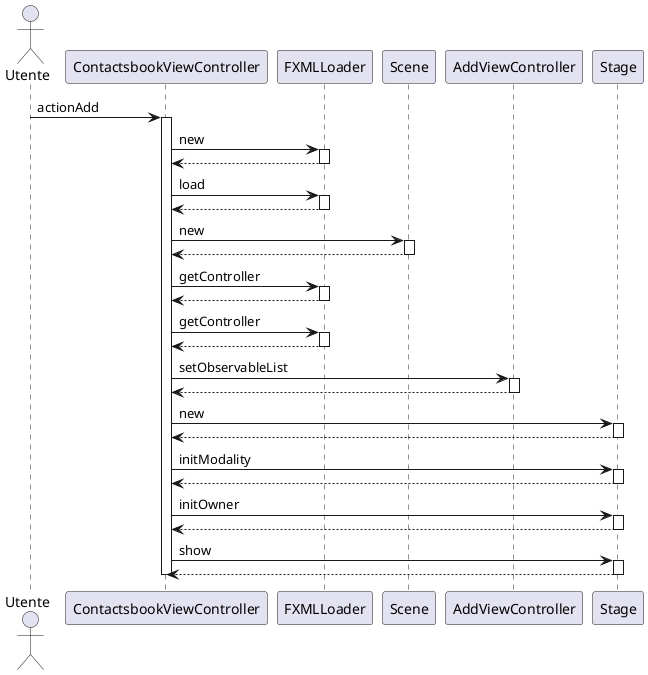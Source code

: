@startuml
actor Utente
participant ContactsbookViewController
participant FXMLLoader
participant Scene
participant AddViewController
participant Stage

Utente -> ContactsbookViewController: actionAdd
activate ContactsbookViewController
ContactsbookViewController -> FXMLLoader: new
activate FXMLLoader
FXMLLoader-->ContactsbookViewController
deactivate FXMLLoader
ContactsbookViewController -> FXMLLoader: load
activate FXMLLoader
FXMLLoader-->ContactsbookViewController
deactivate FXMLLoader
ContactsbookViewController->Scene: new
activate Scene
Scene-->ContactsbookViewController:
deactivate Scene
ContactsbookViewController->FXMLLoader: getController
activate FXMLLoader
FXMLLoader-->ContactsbookViewController
deactivate FXMLLoader
ContactsbookViewController->FXMLLoader: getController
activate FXMLLoader
FXMLLoader-->ContactsbookViewController
deactivate FXMLLoader
ContactsbookViewController->AddViewController: setObservableList
activate AddViewController
AddViewController-->ContactsbookViewController
deactivate AddViewController
ContactsbookViewController->Stage: new
activate Stage
Stage-->ContactsbookViewController
deactivate Stage
ContactsbookViewController->Stage: initModality
activate Stage
Stage-->ContactsbookViewController
deactivate Stage
ContactsbookViewController->Stage: initOwner
activate Stage
Stage-->ContactsbookViewController
deactivate Stage
ContactsbookViewController->Stage: show
activate Stage
Stage-->ContactsbookViewController
deactivate Stage
deactivate ContactsbookViewController
@enduml 